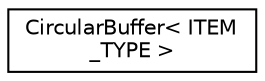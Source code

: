 digraph "Graphical Class Hierarchy"
{
  edge [fontname="Helvetica",fontsize="10",labelfontname="Helvetica",labelfontsize="10"];
  node [fontname="Helvetica",fontsize="10",shape=record];
  rankdir="LR";
  Node1 [label="CircularBuffer\< ITEM\l_TYPE \>",height=0.2,width=0.4,color="black", fillcolor="white", style="filled",URL="$class_circular_buffer.html",tooltip="Circular buffer object. "];
}
